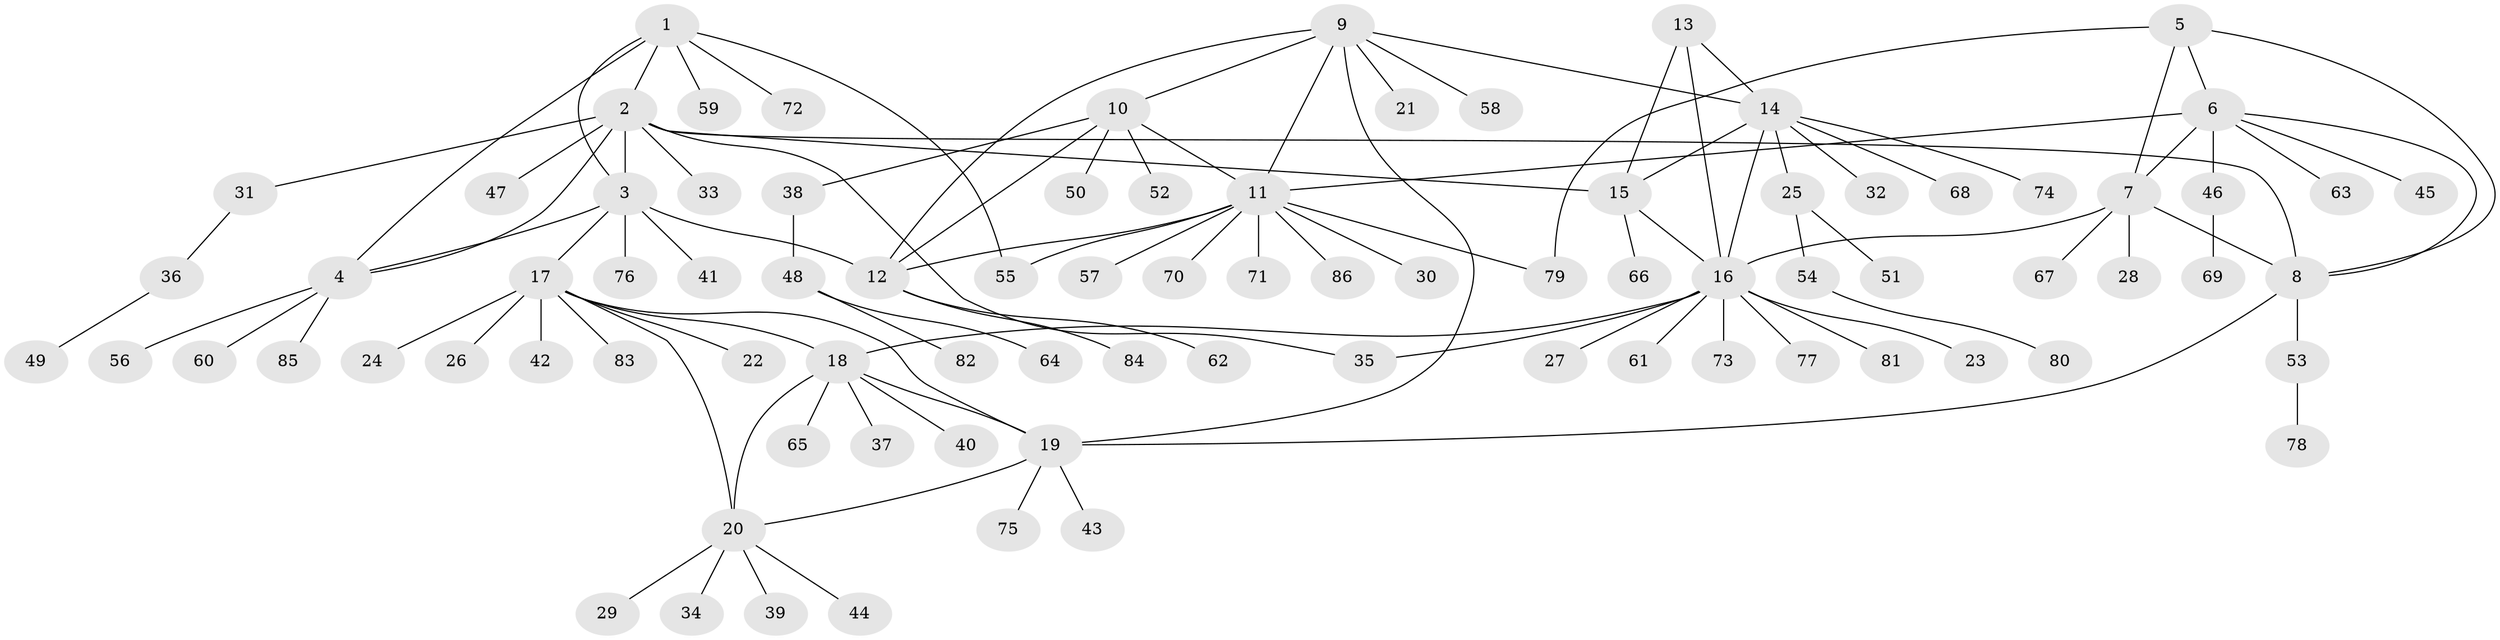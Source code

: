 // coarse degree distribution, {7: 0.07692307692307693, 4: 0.3076923076923077, 2: 0.11538461538461539, 6: 0.038461538461538464, 3: 0.07692307692307693, 5: 0.15384615384615385, 1: 0.23076923076923078}
// Generated by graph-tools (version 1.1) at 2025/52/03/04/25 22:52:33]
// undirected, 86 vertices, 109 edges
graph export_dot {
  node [color=gray90,style=filled];
  1;
  2;
  3;
  4;
  5;
  6;
  7;
  8;
  9;
  10;
  11;
  12;
  13;
  14;
  15;
  16;
  17;
  18;
  19;
  20;
  21;
  22;
  23;
  24;
  25;
  26;
  27;
  28;
  29;
  30;
  31;
  32;
  33;
  34;
  35;
  36;
  37;
  38;
  39;
  40;
  41;
  42;
  43;
  44;
  45;
  46;
  47;
  48;
  49;
  50;
  51;
  52;
  53;
  54;
  55;
  56;
  57;
  58;
  59;
  60;
  61;
  62;
  63;
  64;
  65;
  66;
  67;
  68;
  69;
  70;
  71;
  72;
  73;
  74;
  75;
  76;
  77;
  78;
  79;
  80;
  81;
  82;
  83;
  84;
  85;
  86;
  1 -- 2;
  1 -- 3;
  1 -- 4;
  1 -- 55;
  1 -- 59;
  1 -- 72;
  2 -- 3;
  2 -- 4;
  2 -- 8;
  2 -- 15;
  2 -- 31;
  2 -- 33;
  2 -- 35;
  2 -- 47;
  3 -- 4;
  3 -- 12;
  3 -- 17;
  3 -- 41;
  3 -- 76;
  4 -- 56;
  4 -- 60;
  4 -- 85;
  5 -- 6;
  5 -- 7;
  5 -- 8;
  5 -- 79;
  6 -- 7;
  6 -- 8;
  6 -- 11;
  6 -- 45;
  6 -- 46;
  6 -- 63;
  7 -- 8;
  7 -- 16;
  7 -- 28;
  7 -- 67;
  8 -- 19;
  8 -- 53;
  9 -- 10;
  9 -- 11;
  9 -- 12;
  9 -- 14;
  9 -- 19;
  9 -- 21;
  9 -- 58;
  10 -- 11;
  10 -- 12;
  10 -- 38;
  10 -- 50;
  10 -- 52;
  11 -- 12;
  11 -- 30;
  11 -- 55;
  11 -- 57;
  11 -- 70;
  11 -- 71;
  11 -- 79;
  11 -- 86;
  12 -- 62;
  12 -- 84;
  13 -- 14;
  13 -- 15;
  13 -- 16;
  14 -- 15;
  14 -- 16;
  14 -- 25;
  14 -- 32;
  14 -- 68;
  14 -- 74;
  15 -- 16;
  15 -- 66;
  16 -- 18;
  16 -- 23;
  16 -- 27;
  16 -- 35;
  16 -- 61;
  16 -- 73;
  16 -- 77;
  16 -- 81;
  17 -- 18;
  17 -- 19;
  17 -- 20;
  17 -- 22;
  17 -- 24;
  17 -- 26;
  17 -- 42;
  17 -- 83;
  18 -- 19;
  18 -- 20;
  18 -- 37;
  18 -- 40;
  18 -- 65;
  19 -- 20;
  19 -- 43;
  19 -- 75;
  20 -- 29;
  20 -- 34;
  20 -- 39;
  20 -- 44;
  25 -- 51;
  25 -- 54;
  31 -- 36;
  36 -- 49;
  38 -- 48;
  46 -- 69;
  48 -- 64;
  48 -- 82;
  53 -- 78;
  54 -- 80;
}
